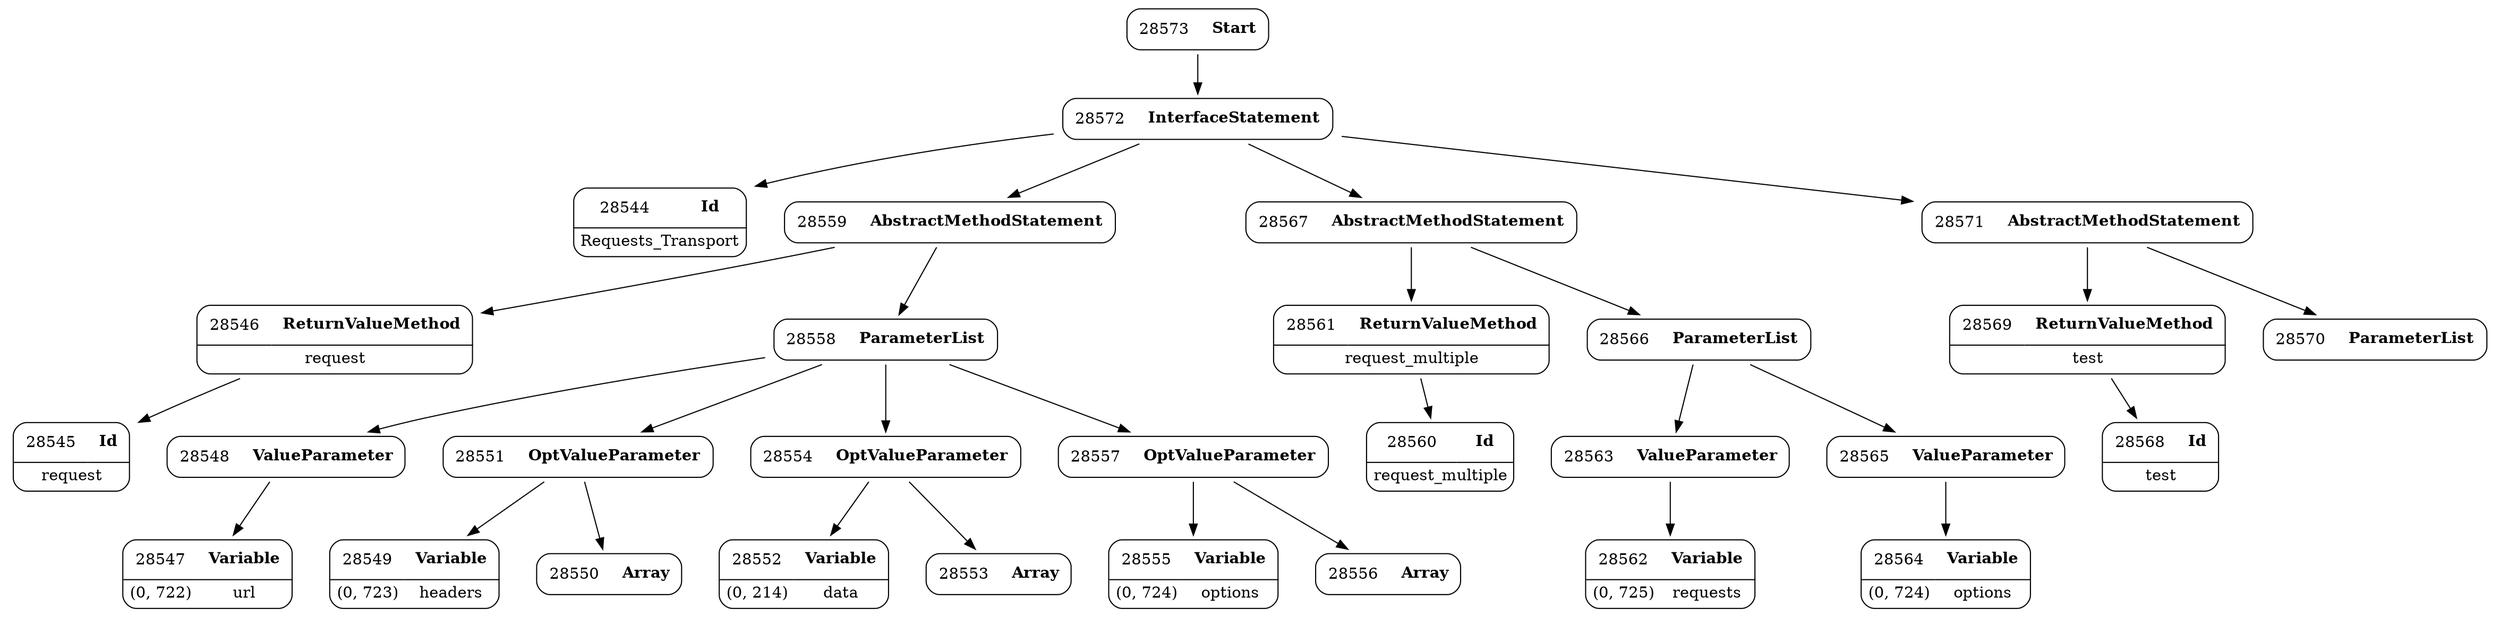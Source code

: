 digraph ast {
node [shape=none];
28544 [label=<<TABLE border='1' cellspacing='0' cellpadding='10' style='rounded' ><TR><TD border='0'>28544</TD><TD border='0'><B>Id</B></TD></TR><HR/><TR><TD border='0' cellpadding='5' colspan='2'>Requests_Transport</TD></TR></TABLE>>];
28545 [label=<<TABLE border='1' cellspacing='0' cellpadding='10' style='rounded' ><TR><TD border='0'>28545</TD><TD border='0'><B>Id</B></TD></TR><HR/><TR><TD border='0' cellpadding='5' colspan='2'>request</TD></TR></TABLE>>];
28546 [label=<<TABLE border='1' cellspacing='0' cellpadding='10' style='rounded' ><TR><TD border='0'>28546</TD><TD border='0'><B>ReturnValueMethod</B></TD></TR><HR/><TR><TD border='0' cellpadding='5' colspan='2'>request</TD></TR></TABLE>>];
28546 -> 28545 [weight=2];
28547 [label=<<TABLE border='1' cellspacing='0' cellpadding='10' style='rounded' ><TR><TD border='0'>28547</TD><TD border='0'><B>Variable</B></TD></TR><HR/><TR><TD border='0' cellpadding='5'>(0, 722)</TD><TD border='0' cellpadding='5'>url</TD></TR></TABLE>>];
28548 [label=<<TABLE border='1' cellspacing='0' cellpadding='10' style='rounded' ><TR><TD border='0'>28548</TD><TD border='0'><B>ValueParameter</B></TD></TR></TABLE>>];
28548 -> 28547 [weight=2];
28549 [label=<<TABLE border='1' cellspacing='0' cellpadding='10' style='rounded' ><TR><TD border='0'>28549</TD><TD border='0'><B>Variable</B></TD></TR><HR/><TR><TD border='0' cellpadding='5'>(0, 723)</TD><TD border='0' cellpadding='5'>headers</TD></TR></TABLE>>];
28550 [label=<<TABLE border='1' cellspacing='0' cellpadding='10' style='rounded' ><TR><TD border='0'>28550</TD><TD border='0'><B>Array</B></TD></TR></TABLE>>];
28551 [label=<<TABLE border='1' cellspacing='0' cellpadding='10' style='rounded' ><TR><TD border='0'>28551</TD><TD border='0'><B>OptValueParameter</B></TD></TR></TABLE>>];
28551 -> 28549 [weight=2];
28551 -> 28550 [weight=2];
28552 [label=<<TABLE border='1' cellspacing='0' cellpadding='10' style='rounded' ><TR><TD border='0'>28552</TD><TD border='0'><B>Variable</B></TD></TR><HR/><TR><TD border='0' cellpadding='5'>(0, 214)</TD><TD border='0' cellpadding='5'>data</TD></TR></TABLE>>];
28553 [label=<<TABLE border='1' cellspacing='0' cellpadding='10' style='rounded' ><TR><TD border='0'>28553</TD><TD border='0'><B>Array</B></TD></TR></TABLE>>];
28554 [label=<<TABLE border='1' cellspacing='0' cellpadding='10' style='rounded' ><TR><TD border='0'>28554</TD><TD border='0'><B>OptValueParameter</B></TD></TR></TABLE>>];
28554 -> 28552 [weight=2];
28554 -> 28553 [weight=2];
28555 [label=<<TABLE border='1' cellspacing='0' cellpadding='10' style='rounded' ><TR><TD border='0'>28555</TD><TD border='0'><B>Variable</B></TD></TR><HR/><TR><TD border='0' cellpadding='5'>(0, 724)</TD><TD border='0' cellpadding='5'>options</TD></TR></TABLE>>];
28556 [label=<<TABLE border='1' cellspacing='0' cellpadding='10' style='rounded' ><TR><TD border='0'>28556</TD><TD border='0'><B>Array</B></TD></TR></TABLE>>];
28557 [label=<<TABLE border='1' cellspacing='0' cellpadding='10' style='rounded' ><TR><TD border='0'>28557</TD><TD border='0'><B>OptValueParameter</B></TD></TR></TABLE>>];
28557 -> 28555 [weight=2];
28557 -> 28556 [weight=2];
28558 [label=<<TABLE border='1' cellspacing='0' cellpadding='10' style='rounded' ><TR><TD border='0'>28558</TD><TD border='0'><B>ParameterList</B></TD></TR></TABLE>>];
28558 -> 28548 [weight=2];
28558 -> 28551 [weight=2];
28558 -> 28554 [weight=2];
28558 -> 28557 [weight=2];
28559 [label=<<TABLE border='1' cellspacing='0' cellpadding='10' style='rounded' ><TR><TD border='0'>28559</TD><TD border='0'><B>AbstractMethodStatement</B></TD></TR></TABLE>>];
28559 -> 28546 [weight=2];
28559 -> 28558 [weight=2];
28560 [label=<<TABLE border='1' cellspacing='0' cellpadding='10' style='rounded' ><TR><TD border='0'>28560</TD><TD border='0'><B>Id</B></TD></TR><HR/><TR><TD border='0' cellpadding='5' colspan='2'>request_multiple</TD></TR></TABLE>>];
28561 [label=<<TABLE border='1' cellspacing='0' cellpadding='10' style='rounded' ><TR><TD border='0'>28561</TD><TD border='0'><B>ReturnValueMethod</B></TD></TR><HR/><TR><TD border='0' cellpadding='5' colspan='2'>request_multiple</TD></TR></TABLE>>];
28561 -> 28560 [weight=2];
28562 [label=<<TABLE border='1' cellspacing='0' cellpadding='10' style='rounded' ><TR><TD border='0'>28562</TD><TD border='0'><B>Variable</B></TD></TR><HR/><TR><TD border='0' cellpadding='5'>(0, 725)</TD><TD border='0' cellpadding='5'>requests</TD></TR></TABLE>>];
28563 [label=<<TABLE border='1' cellspacing='0' cellpadding='10' style='rounded' ><TR><TD border='0'>28563</TD><TD border='0'><B>ValueParameter</B></TD></TR></TABLE>>];
28563 -> 28562 [weight=2];
28564 [label=<<TABLE border='1' cellspacing='0' cellpadding='10' style='rounded' ><TR><TD border='0'>28564</TD><TD border='0'><B>Variable</B></TD></TR><HR/><TR><TD border='0' cellpadding='5'>(0, 724)</TD><TD border='0' cellpadding='5'>options</TD></TR></TABLE>>];
28565 [label=<<TABLE border='1' cellspacing='0' cellpadding='10' style='rounded' ><TR><TD border='0'>28565</TD><TD border='0'><B>ValueParameter</B></TD></TR></TABLE>>];
28565 -> 28564 [weight=2];
28566 [label=<<TABLE border='1' cellspacing='0' cellpadding='10' style='rounded' ><TR><TD border='0'>28566</TD><TD border='0'><B>ParameterList</B></TD></TR></TABLE>>];
28566 -> 28563 [weight=2];
28566 -> 28565 [weight=2];
28567 [label=<<TABLE border='1' cellspacing='0' cellpadding='10' style='rounded' ><TR><TD border='0'>28567</TD><TD border='0'><B>AbstractMethodStatement</B></TD></TR></TABLE>>];
28567 -> 28561 [weight=2];
28567 -> 28566 [weight=2];
28568 [label=<<TABLE border='1' cellspacing='0' cellpadding='10' style='rounded' ><TR><TD border='0'>28568</TD><TD border='0'><B>Id</B></TD></TR><HR/><TR><TD border='0' cellpadding='5' colspan='2'>test</TD></TR></TABLE>>];
28569 [label=<<TABLE border='1' cellspacing='0' cellpadding='10' style='rounded' ><TR><TD border='0'>28569</TD><TD border='0'><B>ReturnValueMethod</B></TD></TR><HR/><TR><TD border='0' cellpadding='5' colspan='2'>test</TD></TR></TABLE>>];
28569 -> 28568 [weight=2];
28570 [label=<<TABLE border='1' cellspacing='0' cellpadding='10' style='rounded' ><TR><TD border='0'>28570</TD><TD border='0'><B>ParameterList</B></TD></TR></TABLE>>];
28571 [label=<<TABLE border='1' cellspacing='0' cellpadding='10' style='rounded' ><TR><TD border='0'>28571</TD><TD border='0'><B>AbstractMethodStatement</B></TD></TR></TABLE>>];
28571 -> 28569 [weight=2];
28571 -> 28570 [weight=2];
28572 [label=<<TABLE border='1' cellspacing='0' cellpadding='10' style='rounded' ><TR><TD border='0'>28572</TD><TD border='0'><B>InterfaceStatement</B></TD></TR></TABLE>>];
28572 -> 28544 [weight=2];
28572 -> 28559 [weight=2];
28572 -> 28567 [weight=2];
28572 -> 28571 [weight=2];
28573 [label=<<TABLE border='1' cellspacing='0' cellpadding='10' style='rounded' ><TR><TD border='0'>28573</TD><TD border='0'><B>Start</B></TD></TR></TABLE>>];
28573 -> 28572 [weight=2];
}
